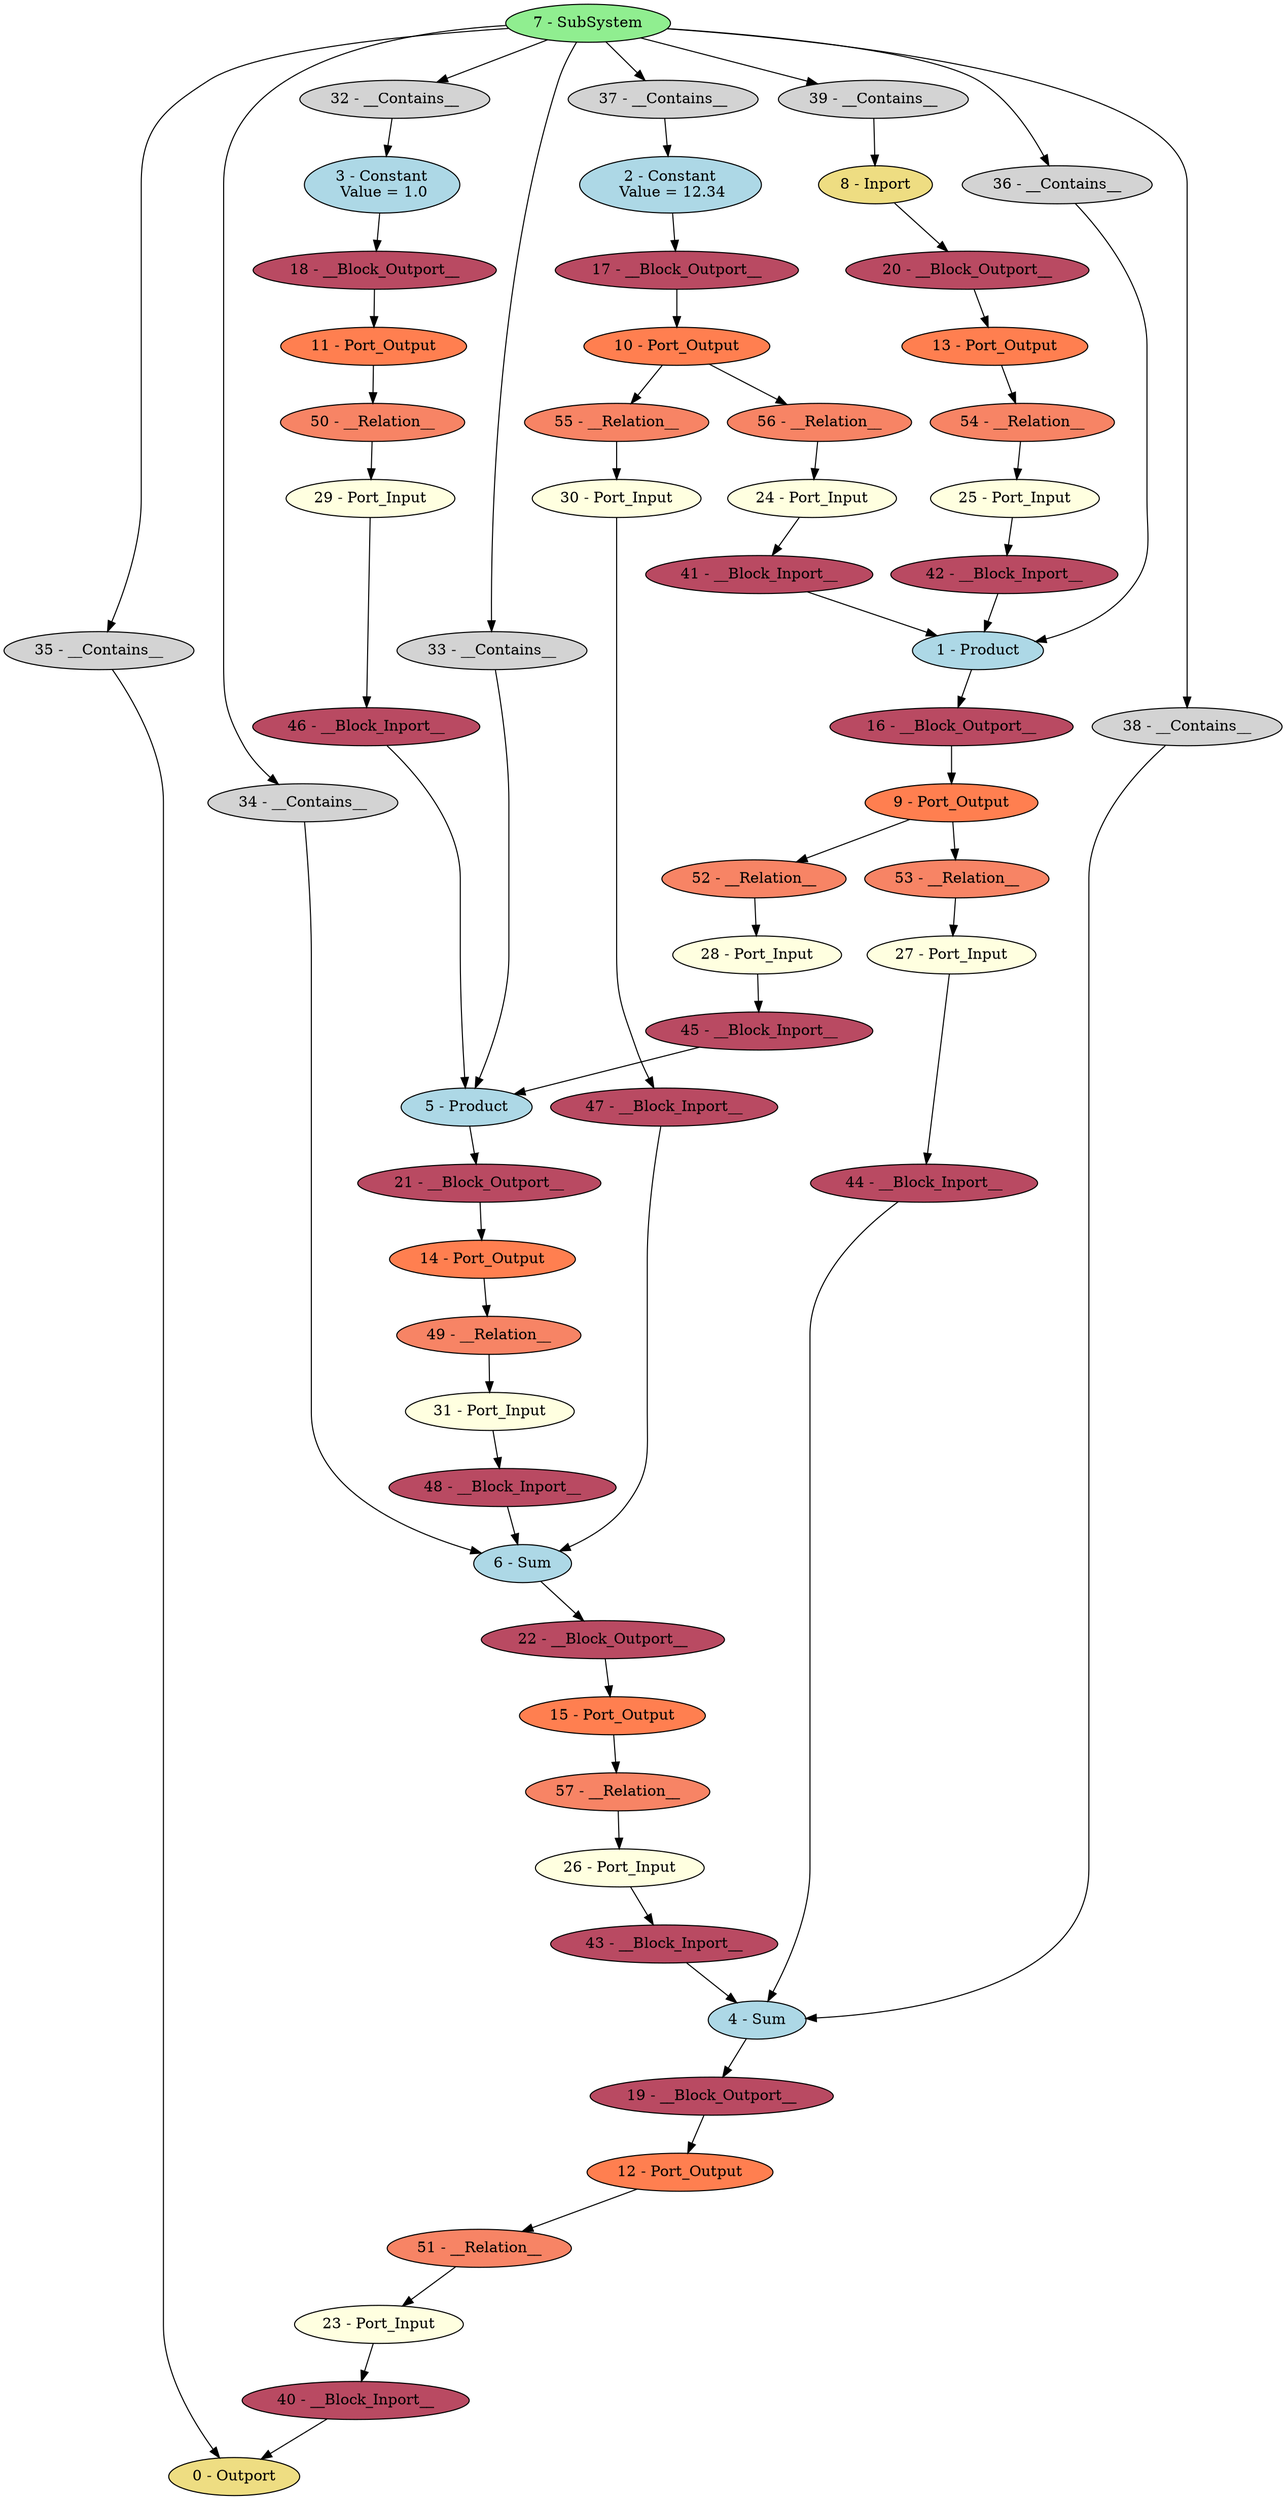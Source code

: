 digraph HFlatten1_opt_real {
"0 - Outport" [style=filled, fillcolor=lightgoldenrod];
"1 - Product" [style=filled, fillcolor=lightblue];
"2 - Constant\n Value = 12.34" [style=filled, fillcolor=lightblue];
"3 - Constant\n Value = 1.0" [style=filled, fillcolor=lightblue];
"4 - Sum" [style=filled, fillcolor=lightblue];
"5 - Product" [style=filled, fillcolor=lightblue];
"6 - Sum" [style=filled, fillcolor=lightblue];
"7 - SubSystem" [style=filled, fillcolor=lightgreen];
"8 - Inport" [style=filled, fillcolor=lightgoldenrod];
"9 - Port_Output" [style=filled, fillcolor=coral];
"10 - Port_Output" [style=filled, fillcolor=coral];
"11 - Port_Output" [style=filled, fillcolor=coral];
"12 - Port_Output" [style=filled, fillcolor=coral];
"13 - Port_Output" [style=filled, fillcolor=coral];
"14 - Port_Output" [style=filled, fillcolor=coral];
"15 - Port_Output" [style=filled, fillcolor=coral];
"16 - __Block_Outport__" [style=filled, fillcolor="#b94a62"];
"17 - __Block_Outport__" [style=filled, fillcolor="#b94a62"];
"18 - __Block_Outport__" [style=filled, fillcolor="#b94a62"];
"19 - __Block_Outport__" [style=filled, fillcolor="#b94a62"];
"20 - __Block_Outport__" [style=filled, fillcolor="#b94a62"];
"21 - __Block_Outport__" [style=filled, fillcolor="#b94a62"];
"22 - __Block_Outport__" [style=filled, fillcolor="#b94a62"];
"23 - Port_Input" [style=filled, fillcolor=lightyellow];
"24 - Port_Input" [style=filled, fillcolor=lightyellow];
"25 - Port_Input" [style=filled, fillcolor=lightyellow];
"26 - Port_Input" [style=filled, fillcolor=lightyellow];
"27 - Port_Input" [style=filled, fillcolor=lightyellow];
"28 - Port_Input" [style=filled, fillcolor=lightyellow];
"29 - Port_Input" [style=filled, fillcolor=lightyellow];
"30 - Port_Input" [style=filled, fillcolor=lightyellow];
"31 - Port_Input" [style=filled, fillcolor=lightyellow];
"32 - __Contains__" [style=filled, fillcolor=lightgray];
"33 - __Contains__" [style=filled, fillcolor=lightgray];
"34 - __Contains__" [style=filled, fillcolor=lightgray];
"35 - __Contains__" [style=filled, fillcolor=lightgray];
"36 - __Contains__" [style=filled, fillcolor=lightgray];
"37 - __Contains__" [style=filled, fillcolor=lightgray];
"38 - __Contains__" [style=filled, fillcolor=lightgray];
"39 - __Contains__" [style=filled, fillcolor=lightgray];
"40 - __Block_Inport__" [style=filled, fillcolor="#b94a62"];
"41 - __Block_Inport__" [style=filled, fillcolor="#b94a62"];
"42 - __Block_Inport__" [style=filled, fillcolor="#b94a62"];
"43 - __Block_Inport__" [style=filled, fillcolor="#b94a62"];
"44 - __Block_Inport__" [style=filled, fillcolor="#b94a62"];
"45 - __Block_Inport__" [style=filled, fillcolor="#b94a62"];
"46 - __Block_Inport__" [style=filled, fillcolor="#b94a62"];
"47 - __Block_Inport__" [style=filled, fillcolor="#b94a62"];
"48 - __Block_Inport__" [style=filled, fillcolor="#b94a62"];
"49 - __Relation__" [style=filled, fillcolor="#f78465"];
"50 - __Relation__" [style=filled, fillcolor="#f78465"];
"51 - __Relation__" [style=filled, fillcolor="#f78465"];
"52 - __Relation__" [style=filled, fillcolor="#f78465"];
"53 - __Relation__" [style=filled, fillcolor="#f78465"];
"54 - __Relation__" [style=filled, fillcolor="#f78465"];
"55 - __Relation__" [style=filled, fillcolor="#f78465"];
"56 - __Relation__" [style=filled, fillcolor="#f78465"];
"57 - __Relation__" [style=filled, fillcolor="#f78465"];
"1 - Product" -> "16 - __Block_Outport__";
"2 - Constant\n Value = 12.34" -> "17 - __Block_Outport__";
"3 - Constant\n Value = 1.0" -> "18 - __Block_Outport__";
"4 - Sum" -> "19 - __Block_Outport__";
"5 - Product" -> "21 - __Block_Outport__";
"6 - Sum" -> "22 - __Block_Outport__";
"7 - SubSystem" -> "32 - __Contains__";
"7 - SubSystem" -> "33 - __Contains__";
"7 - SubSystem" -> "34 - __Contains__";
"7 - SubSystem" -> "39 - __Contains__";
"7 - SubSystem" -> "38 - __Contains__";
"7 - SubSystem" -> "37 - __Contains__";
"7 - SubSystem" -> "36 - __Contains__";
"7 - SubSystem" -> "35 - __Contains__";
"8 - Inport" -> "20 - __Block_Outport__";
"9 - Port_Output" -> "53 - __Relation__";
"9 - Port_Output" -> "52 - __Relation__";
"10 - Port_Output" -> "56 - __Relation__";
"10 - Port_Output" -> "55 - __Relation__";
"11 - Port_Output" -> "50 - __Relation__";
"12 - Port_Output" -> "51 - __Relation__";
"13 - Port_Output" -> "54 - __Relation__";
"14 - Port_Output" -> "49 - __Relation__";
"15 - Port_Output" -> "57 - __Relation__";
"16 - __Block_Outport__" -> "9 - Port_Output";
"17 - __Block_Outport__" -> "10 - Port_Output";
"18 - __Block_Outport__" -> "11 - Port_Output";
"19 - __Block_Outport__" -> "12 - Port_Output";
"20 - __Block_Outport__" -> "13 - Port_Output";
"21 - __Block_Outport__" -> "14 - Port_Output";
"22 - __Block_Outport__" -> "15 - Port_Output";
"23 - Port_Input" -> "40 - __Block_Inport__";
"24 - Port_Input" -> "41 - __Block_Inport__";
"25 - Port_Input" -> "42 - __Block_Inport__";
"26 - Port_Input" -> "43 - __Block_Inport__";
"27 - Port_Input" -> "44 - __Block_Inport__";
"28 - Port_Input" -> "45 - __Block_Inport__";
"29 - Port_Input" -> "46 - __Block_Inport__";
"30 - Port_Input" -> "47 - __Block_Inport__";
"31 - Port_Input" -> "48 - __Block_Inport__";
"32 - __Contains__" -> "3 - Constant\n Value = 1.0";
"33 - __Contains__" -> "5 - Product";
"34 - __Contains__" -> "6 - Sum";
"35 - __Contains__" -> "0 - Outport";
"36 - __Contains__" -> "1 - Product";
"37 - __Contains__" -> "2 - Constant\n Value = 12.34";
"38 - __Contains__" -> "4 - Sum";
"39 - __Contains__" -> "8 - Inport";
"40 - __Block_Inport__" -> "0 - Outport";
"41 - __Block_Inport__" -> "1 - Product";
"42 - __Block_Inport__" -> "1 - Product";
"43 - __Block_Inport__" -> "4 - Sum";
"44 - __Block_Inport__" -> "4 - Sum";
"45 - __Block_Inport__" -> "5 - Product";
"46 - __Block_Inport__" -> "5 - Product";
"47 - __Block_Inport__" -> "6 - Sum";
"48 - __Block_Inport__" -> "6 - Sum";
"49 - __Relation__" -> "31 - Port_Input";
"50 - __Relation__" -> "29 - Port_Input";
"51 - __Relation__" -> "23 - Port_Input";
"52 - __Relation__" -> "28 - Port_Input";
"53 - __Relation__" -> "27 - Port_Input";
"54 - __Relation__" -> "25 - Port_Input";
"55 - __Relation__" -> "30 - Port_Input";
"56 - __Relation__" -> "24 - Port_Input";
"57 - __Relation__" -> "26 - Port_Input";
}
